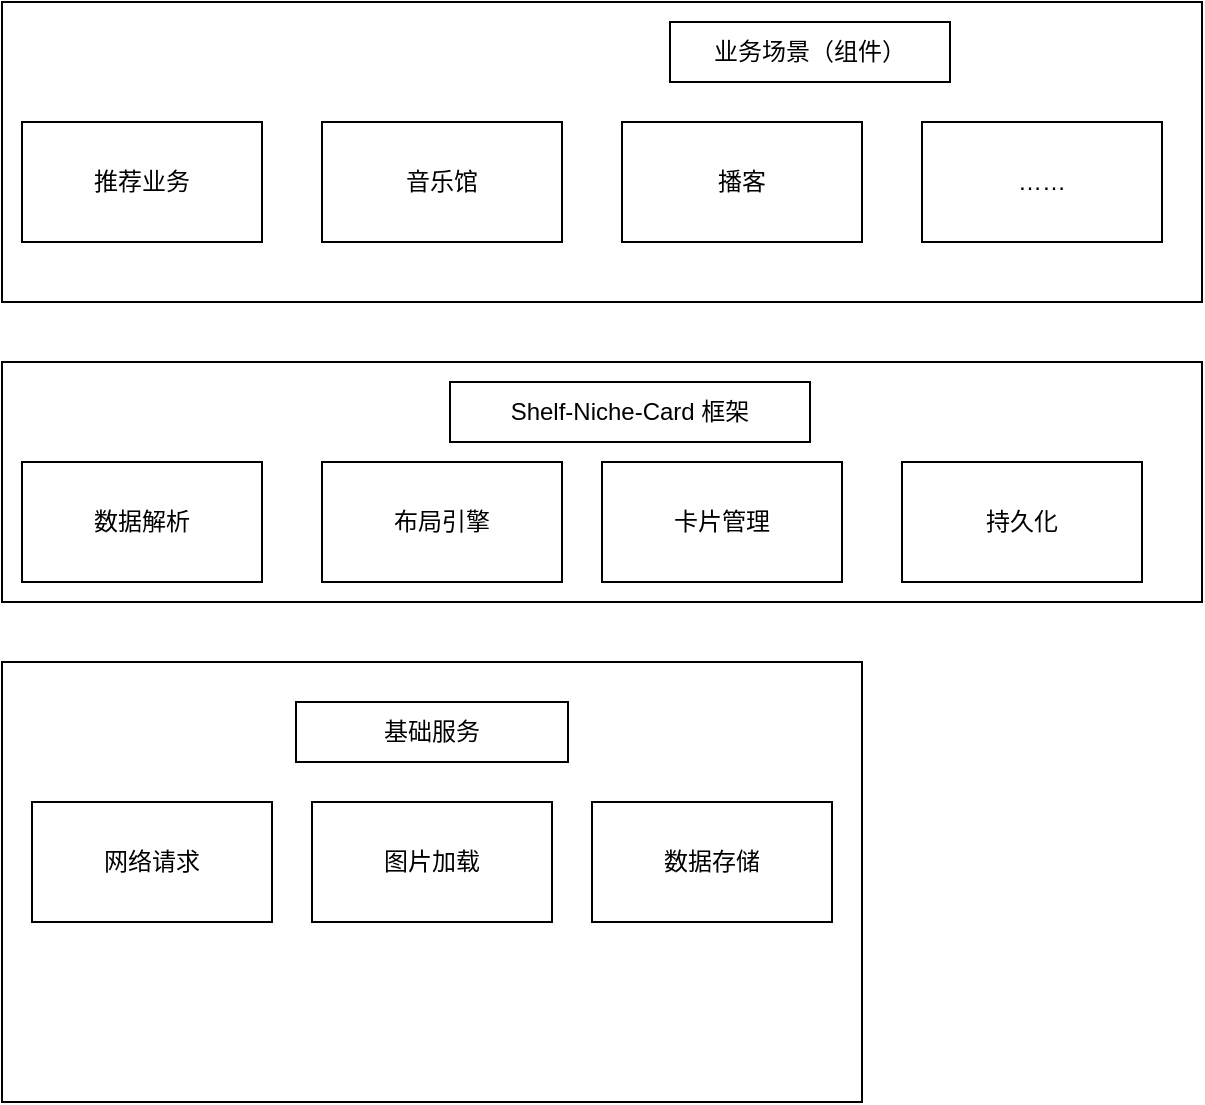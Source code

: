 <mxfile version="16.1.2" type="github">
  <diagram name="Page-1" id="b5b7bab2-c9e2-2cf4-8b2a-24fd1a2a6d21">
    <mxGraphModel dx="1835" dy="2298" grid="1" gridSize="10" guides="1" tooltips="1" connect="1" arrows="1" fold="1" page="1" pageScale="1" pageWidth="827" pageHeight="1169" background="none" math="0" shadow="0">
      <root>
        <mxCell id="0" />
        <mxCell id="1" parent="0" />
        <mxCell id="u8LD8zYDMfLLZws3WKsQ-1" value="" style="rounded=0;whiteSpace=wrap;html=1;" vertex="1" parent="1">
          <mxGeometry x="10" y="-360" width="430" height="220" as="geometry" />
        </mxCell>
        <mxCell id="u8LD8zYDMfLLZws3WKsQ-2" value="" style="rounded=0;whiteSpace=wrap;html=1;" vertex="1" parent="1">
          <mxGeometry x="10" y="-510" width="600" height="120" as="geometry" />
        </mxCell>
        <mxCell id="u8LD8zYDMfLLZws3WKsQ-3" value="" style="rounded=0;whiteSpace=wrap;html=1;" vertex="1" parent="1">
          <mxGeometry x="10" y="-690" width="600" height="150" as="geometry" />
        </mxCell>
        <mxCell id="u8LD8zYDMfLLZws3WKsQ-4" value="推荐业务" style="rounded=0;whiteSpace=wrap;html=1;" vertex="1" parent="1">
          <mxGeometry x="20" y="-630" width="120" height="60" as="geometry" />
        </mxCell>
        <mxCell id="u8LD8zYDMfLLZws3WKsQ-5" value="音乐馆" style="rounded=0;whiteSpace=wrap;html=1;" vertex="1" parent="1">
          <mxGeometry x="170" y="-630" width="120" height="60" as="geometry" />
        </mxCell>
        <mxCell id="u8LD8zYDMfLLZws3WKsQ-6" value="播客" style="rounded=0;whiteSpace=wrap;html=1;" vertex="1" parent="1">
          <mxGeometry x="320" y="-630" width="120" height="60" as="geometry" />
        </mxCell>
        <mxCell id="u8LD8zYDMfLLZws3WKsQ-7" value="……" style="rounded=0;whiteSpace=wrap;html=1;" vertex="1" parent="1">
          <mxGeometry x="470" y="-630" width="120" height="60" as="geometry" />
        </mxCell>
        <mxCell id="u8LD8zYDMfLLZws3WKsQ-8" value="Shelf-Niche-Card 框架" style="rounded=0;whiteSpace=wrap;html=1;" vertex="1" parent="1">
          <mxGeometry x="234" y="-500" width="180" height="30" as="geometry" />
        </mxCell>
        <mxCell id="u8LD8zYDMfLLZws3WKsQ-9" value="数据解析" style="rounded=0;whiteSpace=wrap;html=1;" vertex="1" parent="1">
          <mxGeometry x="20" y="-460" width="120" height="60" as="geometry" />
        </mxCell>
        <mxCell id="u8LD8zYDMfLLZws3WKsQ-10" value="持久化" style="rounded=0;whiteSpace=wrap;html=1;" vertex="1" parent="1">
          <mxGeometry x="460" y="-460" width="120" height="60" as="geometry" />
        </mxCell>
        <mxCell id="u8LD8zYDMfLLZws3WKsQ-11" value="布局引擎" style="rounded=0;whiteSpace=wrap;html=1;" vertex="1" parent="1">
          <mxGeometry x="170" y="-460" width="120" height="60" as="geometry" />
        </mxCell>
        <mxCell id="u8LD8zYDMfLLZws3WKsQ-12" value="网络请求" style="rounded=0;whiteSpace=wrap;html=1;" vertex="1" parent="1">
          <mxGeometry x="25" y="-290" width="120" height="60" as="geometry" />
        </mxCell>
        <mxCell id="u8LD8zYDMfLLZws3WKsQ-13" value="图片加载" style="rounded=0;whiteSpace=wrap;html=1;" vertex="1" parent="1">
          <mxGeometry x="165" y="-290" width="120" height="60" as="geometry" />
        </mxCell>
        <mxCell id="u8LD8zYDMfLLZws3WKsQ-14" value="数据存储" style="rounded=0;whiteSpace=wrap;html=1;" vertex="1" parent="1">
          <mxGeometry x="305" y="-290" width="120" height="60" as="geometry" />
        </mxCell>
        <mxCell id="u8LD8zYDMfLLZws3WKsQ-15" value="卡片管理" style="rounded=0;whiteSpace=wrap;html=1;" vertex="1" parent="1">
          <mxGeometry x="310" y="-460" width="120" height="60" as="geometry" />
        </mxCell>
        <mxCell id="u8LD8zYDMfLLZws3WKsQ-16" value="业务场景（组件）" style="rounded=0;whiteSpace=wrap;html=1;" vertex="1" parent="1">
          <mxGeometry x="344" y="-680" width="140" height="30" as="geometry" />
        </mxCell>
        <mxCell id="u8LD8zYDMfLLZws3WKsQ-18" value="基础服务" style="rounded=0;whiteSpace=wrap;html=1;" vertex="1" parent="1">
          <mxGeometry x="157" y="-340" width="136" height="30" as="geometry" />
        </mxCell>
      </root>
    </mxGraphModel>
  </diagram>
</mxfile>
